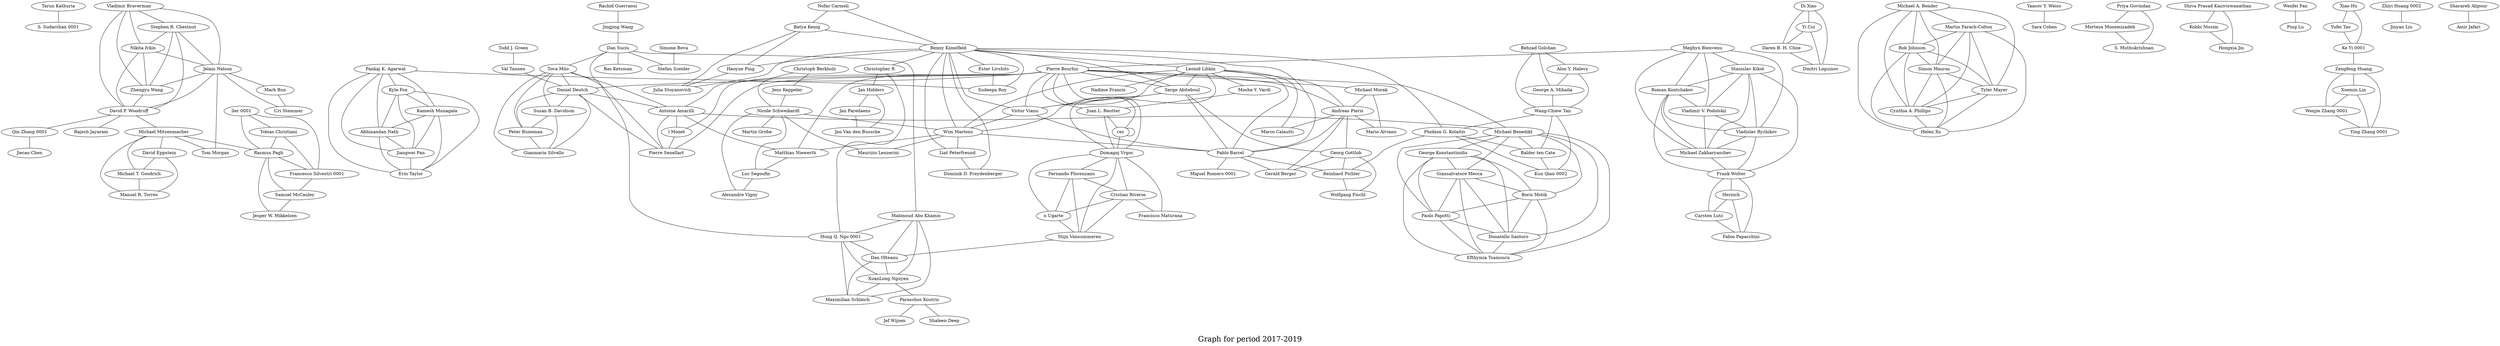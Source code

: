 /*****
Graph for period 2017-2019
*****/

graph G {
  graph [splines=true overlap=false]
  node  [shape=ellipse, width=0.3, height=0.3]
  0 [label="Tarun Kathuria"];
  1 [label="S. Sudarshan 0001"];
  2 [label="Vladimir Braverman"];
  3 [label="Stephen R. Chestnut"];
  4 [label="Nikita Ivkin"];
  5 [label="Jelani Nelson"];
  6 [label="Zhengyu Wang"];
  7 [label="David P. Woodruff"];
  8 [label="Michael Mitzenmacher"];
  9 [label="Rachid Guerraoui"];
  10 [label="Jingjing Wang"];
  11 [label="Dan Suciu"];
  12 [label="Nofar Carmeli"];
  13 [label="Batya Kenig"];
  14 [label="Benny Kimelfeld"];
  15 [label="Haoyue Ping"];
  16 [label="Julia Stoyanovich"];
  17 [label="Ester Livshits"];
  18 [label="Christopher R"];
  19 [label="Di Xiao"];
  20 [label="Yi Cui"];
  21 [label="Daren B. H. Cline"];
  22 [label="Dmitri Loguinov"];
  23 [label="Michael A. Bender"];
  24 [label="Martin Farach-Colton"];
  25 [label="Rob Johnson"];
  26 [label="Simon Mauras"];
  27 [label="Tyler Mayer"];
  28 [label="Cynthia A. Phillips"];
  29 [label="Helen Xu"];
  30 [label="Simone Bova"];
  31 [label="Stefan Szeider"];
  32 [label="Yaacov Y. Weiss"];
  33 [label="Sara Cohen"];
  34 [label="Meghyn Bienvenu"];
  35 [label="Stanislav Kikot"];
  36 [label="Roman Kontchakov"];
  37 [label="Vladimir V. Podolskii"];
  38 [label="Vladislav Ryzhikov"];
  39 [label="Michael Zakharyaschev"];
  40 [label="Pierre Bourhis"];
  41 [label="Frank Wolter"];
  42 [label="Priya Govindan"];
  43 [label="Morteza Monemizadeh"];
  44 [label="S. Muthukrishnan"];
  45 [label="Leonid Libkin"];
  46 [label="Moshe Y. Vardi"];
  47 [label="Nadime Francis"];
  48 [label="Juan L. Reutter"];
  49 [label="Hernich"];
  50 [label="Carsten Lutz"];
  51 [label="Fabio Papacchini"];
  52 [label="Bas Ketsman"];
  53 [label="Tova Milo"];
  54 [label="Mahmoud Abo Khamis"];
  55 [label="Hung Q. Ngo 0001"];
  56 [label="Shiva Prasad Kasiviswanathan"];
  57 [label="Kobbi Nissim"];
  58 [label="Hongxia Jin"];
  59 [label="Wenfei Fan"];
  60 [label="Ping Lu"];
  61 [label="Jan Hidders"];
  62 [label="Todd J. Green"];
  63 [label="Val Tannen"];
  64 [label="Daniel Deutch"];
  65 [label="David Eppstein"];
  66 [label="Michael T. Goodrich"];
  67 [label="Manuel R. Torres"];
  68 [label="Xiao Hu"];
  69 [label="Yufei Tao"];
  70 [label="Ke Yi 0001"];
  71 [label="Zengfeng Huang"];
  72 [label="Christoph Berkholz"];
  73 [label="Jens Keppeler"];
  74 [label="Nicole Schweikardt"];
  75 [label="Jan Paredaens"];
  76 [label="Jan Van den Bussche"];
  77 [label="Behzad Golshan"];
  78 [label="Alon Y. Halevy"];
  79 [label="George A. Mihaila"];
  80 [label="Wang-Chiew Tan"];
  81 [label="Xuemin Lin"];
  82 [label="Wenjie Zhang 0001"];
  83 [label="Ying Zhang 0001"];
  84 [label="rez"];
  85 [label="Domagoj Vrgoc"];
  86 [label="Antoine Amarilli"];
  87 [label="l Monet"];
  88 [label="Pierre Senellart"];
  89 [label="Michael Benedikt"];
  90 [label="Michael Morak"];
  91 [label="Andreas Pieris"];
  92 [label="Susan B. Davidson"];
  93 [label="Peter Buneman"];
  94 [label="Gianmaria Silvello"];
  95 [label="George Konstantinidis"];
  96 [label="Giansalvatore Mecca"];
  97 [label="Boris Motik"];
  98 [label="Paolo Papotti"];
  99 [label="Donatello Santoro"];
  100 [label="Efthymia Tsamoura"];
  101 [label="Mario Alviano"];
  102 [label="Serge Abiteboul"];
  103 [label="Victor Vianu"];
  104 [label="Wim Martens"];
  105 [label="Georg Gottlob"];
  106 [label="Pablo Barcel"];
  107 [label="Matthias Niewerth"];
  108 [label="Maurizio Lenzerini"];
  109 [label="Liat Peterfreund"];
  110 [label="Martin Grohe"];
  111 [label="Luc Segoufin"];
  112 [label="Alexandre Vigny"];
  113 [label="Pankaj K. Agarwal"];
  114 [label="Kyle Fox"];
  115 [label="Kamesh Munagala"];
  116 [label="Abhinandan Nath"];
  117 [label="Jiangwei Pan"];
  118 [label="Erin Taylor"];
  119 [label="Sudeepa Roy"];
  120 [label="Mark Bun"];
  121 [label="Uri Stemmer"];
  122 [label="Tom Morgan"];
  123 [label="ller 0001"];
  124 [label="Tobias Christiani"];
  125 [label="Rasmus Pagh"];
  126 [label="Francesco Silvestri 0001"];
  127 [label="Samuel McCauley"];
  128 [label="Jesper W. Mikkelsen"];
  129 [label="Fernando Florenzano"];
  130 [label="Cristian Riveros"];
  131 [label="n Ugarte"];
  132 [label="Stijn Vansummeren"];
  133 [label="Francisco Maturana"];
  134 [label="Dan Olteanu"];
  135 [label="Phokion G. Kolaitis"];
  136 [label="Reinhard Pichler"];
  137 [label="Balder ten Cate"];
  138 [label="Kun Qian 0002"];
  139 [label="Wolfgang Fischl"];
  140 [label="Gerald Berger"];
  141 [label="Marco Calautti"];
  142 [label="Dominik D. Freydenberger"];
  143 [label="Qin Zhang 0001"];
  144 [label="Rajesh Jayaram"];
  145 [label="Jiecao Chen"];
  146 [label="XuanLong Nguyen"];
  147 [label="Maximilian Schleich"];
  148 [label="Paraschos Koutris"];
  149 [label="Jef Wijsen"];
  150 [label="Shaleen Deep"];
  151 [label="Zhiyi Huang 0002"];
  152 [label="Jinyan Liu"];
  153 [label="Miguel Romero 0001"];
  154 [label="Sharareh Alipour"];
  155 [label="Amir Jafari"];
  0 -- 1;
  2 -- 3;
  2 -- 4;
  2 -- 5;
  2 -- 6;
  2 -- 7;
  3 -- 4;
  3 -- 5;
  3 -- 6;
  3 -- 7;
  4 -- 5;
  4 -- 6;
  4 -- 7;
  5 -- 6;
  5 -- 7;
  5 -- 120;
  5 -- 121;
  5 -- 122;
  6 -- 7;
  7 -- 8;
  7 -- 143;
  7 -- 144;
  8 -- 65;
  8 -- 66;
  8 -- 67;
  8 -- 122;
  8 -- 125;
  9 -- 10;
  10 -- 11;
  11 -- 31;
  11 -- 52;
  11 -- 53;
  11 -- 54;
  11 -- 55;
  12 -- 13;
  12 -- 14;
  13 -- 14;
  13 -- 15;
  13 -- 16;
  14 -- 15;
  14 -- 16;
  14 -- 17;
  14 -- 18;
  14 -- 45;
  14 -- 102;
  14 -- 103;
  14 -- 104;
  14 -- 106;
  14 -- 109;
  14 -- 119;
  14 -- 135;
  14 -- 142;
  15 -- 16;
  17 -- 119;
  18 -- 55;
  18 -- 61;
  19 -- 20;
  19 -- 21;
  19 -- 22;
  20 -- 21;
  20 -- 22;
  21 -- 22;
  23 -- 24;
  23 -- 25;
  23 -- 26;
  23 -- 27;
  23 -- 28;
  23 -- 29;
  24 -- 25;
  24 -- 26;
  24 -- 27;
  24 -- 28;
  24 -- 29;
  25 -- 26;
  25 -- 27;
  25 -- 28;
  25 -- 29;
  26 -- 27;
  26 -- 28;
  26 -- 29;
  27 -- 28;
  27 -- 29;
  28 -- 29;
  30 -- 31;
  32 -- 33;
  34 -- 35;
  34 -- 36;
  34 -- 37;
  34 -- 38;
  34 -- 39;
  34 -- 40;
  35 -- 36;
  35 -- 37;
  35 -- 38;
  35 -- 39;
  35 -- 41;
  36 -- 37;
  36 -- 38;
  36 -- 39;
  36 -- 41;
  37 -- 38;
  37 -- 39;
  38 -- 39;
  38 -- 41;
  39 -- 41;
  40 -- 48;
  40 -- 64;
  40 -- 84;
  40 -- 85;
  40 -- 86;
  40 -- 87;
  40 -- 88;
  40 -- 89;
  40 -- 90;
  40 -- 91;
  40 -- 102;
  40 -- 103;
  40 -- 107;
  41 -- 49;
  41 -- 50;
  41 -- 51;
  42 -- 43;
  42 -- 44;
  43 -- 44;
  45 -- 46;
  45 -- 47;
  45 -- 85;
  45 -- 91;
  45 -- 102;
  45 -- 103;
  45 -- 104;
  45 -- 106;
  45 -- 141;
  46 -- 48;
  48 -- 84;
  48 -- 85;
  49 -- 50;
  49 -- 51;
  50 -- 51;
  53 -- 64;
  53 -- 86;
  53 -- 88;
  53 -- 92;
  53 -- 93;
  53 -- 94;
  54 -- 55;
  54 -- 134;
  54 -- 146;
  54 -- 147;
  55 -- 134;
  55 -- 146;
  55 -- 147;
  56 -- 57;
  56 -- 58;
  57 -- 58;
  59 -- 60;
  61 -- 75;
  61 -- 76;
  62 -- 63;
  63 -- 64;
  64 -- 86;
  64 -- 88;
  64 -- 92;
  64 -- 93;
  64 -- 94;
  65 -- 66;
  65 -- 67;
  66 -- 67;
  68 -- 69;
  68 -- 70;
  69 -- 70;
  70 -- 71;
  71 -- 81;
  71 -- 82;
  71 -- 83;
  72 -- 73;
  72 -- 74;
  73 -- 74;
  74 -- 104;
  74 -- 108;
  74 -- 110;
  74 -- 111;
  74 -- 112;
  75 -- 76;
  77 -- 78;
  77 -- 79;
  77 -- 80;
  78 -- 79;
  78 -- 80;
  79 -- 80;
  80 -- 135;
  80 -- 137;
  80 -- 138;
  81 -- 82;
  81 -- 83;
  82 -- 83;
  84 -- 84;
  84 -- 85;
  85 -- 129;
  85 -- 130;
  85 -- 131;
  85 -- 132;
  85 -- 133;
  86 -- 87;
  86 -- 88;
  86 -- 89;
  86 -- 107;
  87 -- 88;
  89 -- 95;
  89 -- 96;
  89 -- 97;
  89 -- 98;
  89 -- 99;
  89 -- 100;
  89 -- 137;
  90 -- 91;
  90 -- 101;
  91 -- 101;
  91 -- 105;
  91 -- 106;
  91 -- 140;
  91 -- 141;
  92 -- 93;
  92 -- 94;
  93 -- 94;
  95 -- 96;
  95 -- 97;
  95 -- 98;
  95 -- 99;
  95 -- 100;
  96 -- 97;
  96 -- 98;
  96 -- 99;
  96 -- 100;
  97 -- 98;
  97 -- 99;
  97 -- 100;
  98 -- 99;
  98 -- 100;
  99 -- 100;
  102 -- 103;
  102 -- 104;
  102 -- 105;
  102 -- 106;
  103 -- 104;
  103 -- 106;
  104 -- 106;
  104 -- 107;
  104 -- 108;
  104 -- 109;
  105 -- 136;
  105 -- 139;
  105 -- 140;
  106 -- 136;
  106 -- 140;
  106 -- 153;
  107 -- 111;
  109 -- 142;
  111 -- 112;
  113 -- 114;
  113 -- 115;
  113 -- 116;
  113 -- 117;
  113 -- 118;
  113 -- 119;
  114 -- 115;
  114 -- 116;
  114 -- 117;
  114 -- 118;
  115 -- 116;
  115 -- 117;
  115 -- 118;
  116 -- 117;
  116 -- 118;
  117 -- 118;
  120 -- 121;
  123 -- 124;
  123 -- 125;
  123 -- 126;
  124 -- 125;
  124 -- 126;
  125 -- 126;
  125 -- 127;
  125 -- 128;
  126 -- 127;
  127 -- 128;
  129 -- 130;
  129 -- 131;
  129 -- 132;
  130 -- 131;
  130 -- 132;
  130 -- 133;
  131 -- 132;
  132 -- 134;
  134 -- 146;
  134 -- 147;
  135 -- 136;
  135 -- 137;
  135 -- 138;
  136 -- 139;
  137 -- 138;
  143 -- 145;
  146 -- 147;
  146 -- 148;
  148 -- 149;
  148 -- 150;
  151 -- 152;
  154 -- 155;
  label = "\nGraph for period 2017-2019\n";  fontsize=24;
}
